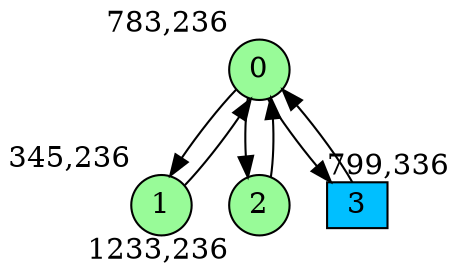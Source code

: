 digraph G {
graph [bgcolor=white]
node [shape=circle, style = filled, fillcolor=white,fixedsize=true, width=0.4, height=0.3 ]
0[xlabel="783,236", pos = "6.84375,1.5625!", fillcolor=palegreen ];
1[xlabel="345,236", pos = "0,1.5625!", fillcolor=palegreen ];
2[xlabel="1233,236", pos = "13.875,1.5625!", fillcolor=palegreen ];
3[xlabel="799,336", pos = "7.09375,0!", fillcolor=deepskyblue, shape=box ];
0->1 ;
0->2 ;
0->3 ;
1->0 ;
2->0 ;
3->0 ;
}

